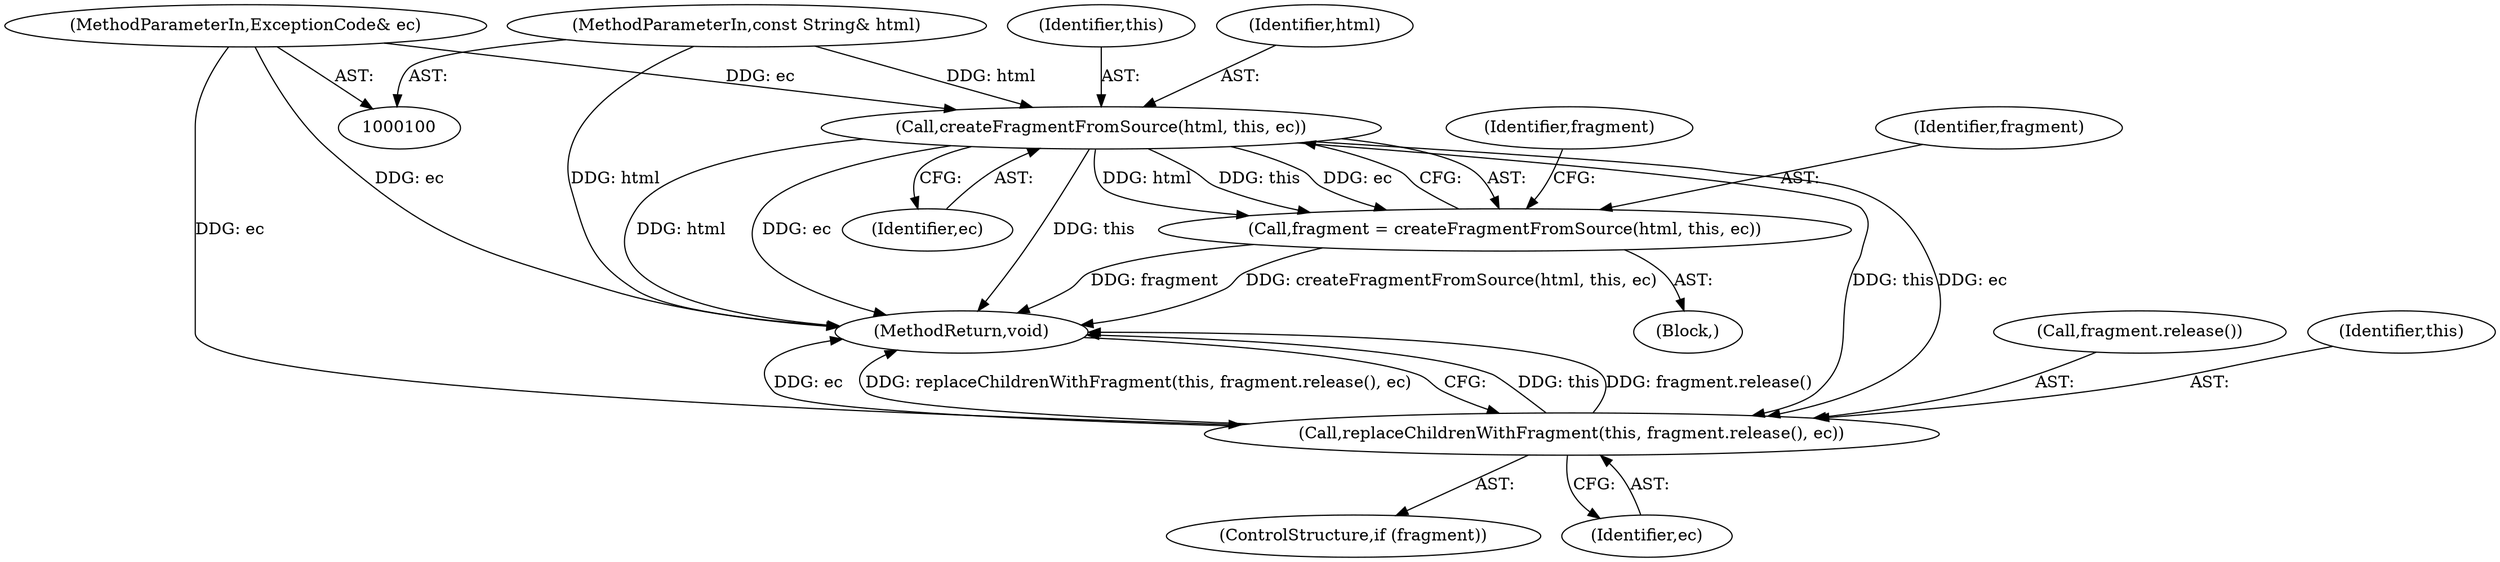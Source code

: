 digraph "1_Chrome_73edae623529f04c668268de49d00324b96166a2_6@API" {
"1000107" [label="(Call,createFragmentFromSource(html, this, ec))"];
"1000101" [label="(MethodParameterIn,const String& html)"];
"1000102" [label="(MethodParameterIn,ExceptionCode& ec)"];
"1000105" [label="(Call,fragment = createFragmentFromSource(html, this, ec))"];
"1000113" [label="(Call,replaceChildrenWithFragment(this, fragment.release(), ec))"];
"1000115" [label="(Call,fragment.release())"];
"1000117" [label="(MethodReturn,void)"];
"1000107" [label="(Call,createFragmentFromSource(html, this, ec))"];
"1000109" [label="(Identifier,this)"];
"1000111" [label="(ControlStructure,if (fragment))"];
"1000114" [label="(Identifier,this)"];
"1000110" [label="(Identifier,ec)"];
"1000105" [label="(Call,fragment = createFragmentFromSource(html, this, ec))"];
"1000113" [label="(Call,replaceChildrenWithFragment(this, fragment.release(), ec))"];
"1000103" [label="(Block,)"];
"1000112" [label="(Identifier,fragment)"];
"1000106" [label="(Identifier,fragment)"];
"1000101" [label="(MethodParameterIn,const String& html)"];
"1000102" [label="(MethodParameterIn,ExceptionCode& ec)"];
"1000108" [label="(Identifier,html)"];
"1000116" [label="(Identifier,ec)"];
"1000107" -> "1000105"  [label="AST: "];
"1000107" -> "1000110"  [label="CFG: "];
"1000108" -> "1000107"  [label="AST: "];
"1000109" -> "1000107"  [label="AST: "];
"1000110" -> "1000107"  [label="AST: "];
"1000105" -> "1000107"  [label="CFG: "];
"1000107" -> "1000117"  [label="DDG: html"];
"1000107" -> "1000117"  [label="DDG: ec"];
"1000107" -> "1000117"  [label="DDG: this"];
"1000107" -> "1000105"  [label="DDG: html"];
"1000107" -> "1000105"  [label="DDG: this"];
"1000107" -> "1000105"  [label="DDG: ec"];
"1000101" -> "1000107"  [label="DDG: html"];
"1000102" -> "1000107"  [label="DDG: ec"];
"1000107" -> "1000113"  [label="DDG: this"];
"1000107" -> "1000113"  [label="DDG: ec"];
"1000101" -> "1000100"  [label="AST: "];
"1000101" -> "1000117"  [label="DDG: html"];
"1000102" -> "1000100"  [label="AST: "];
"1000102" -> "1000117"  [label="DDG: ec"];
"1000102" -> "1000113"  [label="DDG: ec"];
"1000105" -> "1000103"  [label="AST: "];
"1000106" -> "1000105"  [label="AST: "];
"1000112" -> "1000105"  [label="CFG: "];
"1000105" -> "1000117"  [label="DDG: createFragmentFromSource(html, this, ec)"];
"1000105" -> "1000117"  [label="DDG: fragment"];
"1000113" -> "1000111"  [label="AST: "];
"1000113" -> "1000116"  [label="CFG: "];
"1000114" -> "1000113"  [label="AST: "];
"1000115" -> "1000113"  [label="AST: "];
"1000116" -> "1000113"  [label="AST: "];
"1000117" -> "1000113"  [label="CFG: "];
"1000113" -> "1000117"  [label="DDG: this"];
"1000113" -> "1000117"  [label="DDG: fragment.release()"];
"1000113" -> "1000117"  [label="DDG: ec"];
"1000113" -> "1000117"  [label="DDG: replaceChildrenWithFragment(this, fragment.release(), ec)"];
}
